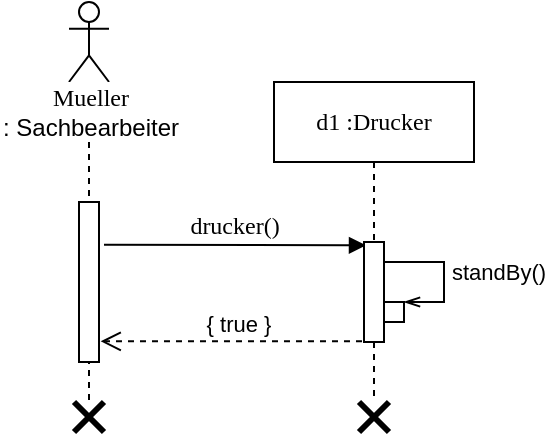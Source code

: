 <mxfile version="13.8.0" type="device"><diagram name="Page-1" id="13e1069c-82ec-6db2-03f1-153e76fe0fe0"><mxGraphModel dx="692" dy="410" grid="0" gridSize="10" guides="1" tooltips="1" connect="1" arrows="1" fold="1" page="1" pageScale="1" pageWidth="1100" pageHeight="850" background="#ffffff" math="0" shadow="0"><root><mxCell id="0"/><mxCell id="1" parent="0"/><mxCell id="7baba1c4bc27f4b0-4" value="d1 :Drucker" style="shape=umlLifeline;perimeter=lifelinePerimeter;whiteSpace=wrap;html=1;container=1;collapsible=0;recursiveResize=0;outlineConnect=0;rounded=0;shadow=0;comic=0;labelBackgroundColor=none;strokeWidth=1;fontFamily=Verdana;fontSize=12;align=center;" parent="1" vertex="1"><mxGeometry x="540" y="80" width="100" height="160" as="geometry"/></mxCell><mxCell id="Pw9jaZcqtjXkaTMrUiZn-4" value="" style="shape=umlDestroy;whiteSpace=wrap;html=1;strokeWidth=3;" parent="7baba1c4bc27f4b0-4" vertex="1"><mxGeometry x="42.5" y="160" width="15" height="15" as="geometry"/></mxCell><mxCell id="7baba1c4bc27f4b0-17" value="drucker()" style="html=1;verticalAlign=bottom;endArrow=block;labelBackgroundColor=none;fontFamily=Verdana;fontSize=12;elbow=vertical;entryX=0.1;entryY=0.033;entryDx=0;entryDy=0;entryPerimeter=0;" parent="1" target="7baba1c4bc27f4b0-16" edge="1"><mxGeometry relative="1" as="geometry"><mxPoint x="455" y="161.32" as="sourcePoint"/></mxGeometry></mxCell><mxCell id="3JAD5SAd1-AellBYNSAC-1" value="" style="shape=umlLifeline;participant=umlActor;perimeter=lifelinePerimeter;whiteSpace=wrap;html=1;container=1;collapsible=0;recursiveResize=0;verticalAlign=top;spacingTop=36;outlineConnect=0;rounded=0;shadow=0;glass=0;sketch=0;strokeColor=#000000;" parent="1" vertex="1"><mxGeometry x="437.5" y="40" width="20" height="200" as="geometry"/></mxCell><mxCell id="3JAD5SAd1-AellBYNSAC-3" value="" style="html=1;points=[];perimeter=orthogonalPerimeter;rounded=0;shadow=0;glass=0;sketch=0;strokeColor=#000000;" parent="3JAD5SAd1-AellBYNSAC-1" vertex="1"><mxGeometry x="5" y="100" width="10" height="80" as="geometry"/></mxCell><mxCell id="3JAD5SAd1-AellBYNSAC-2" value="" style="shape=umlDestroy;whiteSpace=wrap;html=1;strokeWidth=3;" parent="1" vertex="1"><mxGeometry x="440" y="240" width="15" height="15" as="geometry"/></mxCell><mxCell id="3JAD5SAd1-AellBYNSAC-6" value="&lt;div&gt;&lt;font face=&quot;Verdana&quot;&gt;Mueller&lt;/font&gt;&lt;br&gt;&lt;/div&gt;&lt;div&gt;: Sachbearbeiter&lt;br&gt;&lt;/div&gt;" style="html=1;rounded=0;shadow=0;glass=0;sketch=0;strokeColor=none;" parent="1" vertex="1"><mxGeometry x="407.5" y="80" width="80" height="30" as="geometry"/></mxCell><mxCell id="3JAD5SAd1-AellBYNSAC-7" value="{ true }" style="html=1;verticalAlign=bottom;endArrow=open;dashed=1;endSize=8;entryX=1.083;entryY=0.758;entryDx=0;entryDy=0;entryPerimeter=0;exitX=0.5;exitY=0.813;exitDx=0;exitDy=0;exitPerimeter=0;" parent="1" edge="1"><mxGeometry relative="1" as="geometry"><mxPoint x="590" y="209.65" as="sourcePoint"/><mxPoint x="453.33" y="209.64" as="targetPoint"/></mxGeometry></mxCell><mxCell id="7baba1c4bc27f4b0-16" value="" style="html=1;points=[];perimeter=orthogonalPerimeter;rounded=0;shadow=0;comic=0;labelBackgroundColor=none;strokeWidth=1;fontFamily=Verdana;fontSize=12;align=center;" parent="1" vertex="1"><mxGeometry x="585" y="160" width="10" height="50" as="geometry"/></mxCell><mxCell id="3JAD5SAd1-AellBYNSAC-10" value="" style="html=1;points=[];perimeter=orthogonalPerimeter;rounded=0;shadow=0;glass=0;sketch=0;strokeColor=#000000;" parent="1" vertex="1"><mxGeometry x="595" y="190" width="10" height="10" as="geometry"/></mxCell><mxCell id="3JAD5SAd1-AellBYNSAC-11" value="standBy()" style="edgeStyle=orthogonalEdgeStyle;html=1;align=left;spacingLeft=2;endArrow=openThin;rounded=0;entryX=1;entryY=0;endFill=0;" parent="1" source="7baba1c4bc27f4b0-16" target="3JAD5SAd1-AellBYNSAC-10" edge="1"><mxGeometry relative="1" as="geometry"><mxPoint x="600" y="170" as="sourcePoint"/><Array as="points"><mxPoint x="625" y="170"/><mxPoint x="625" y="190"/></Array></mxGeometry></mxCell></root></mxGraphModel></diagram></mxfile>